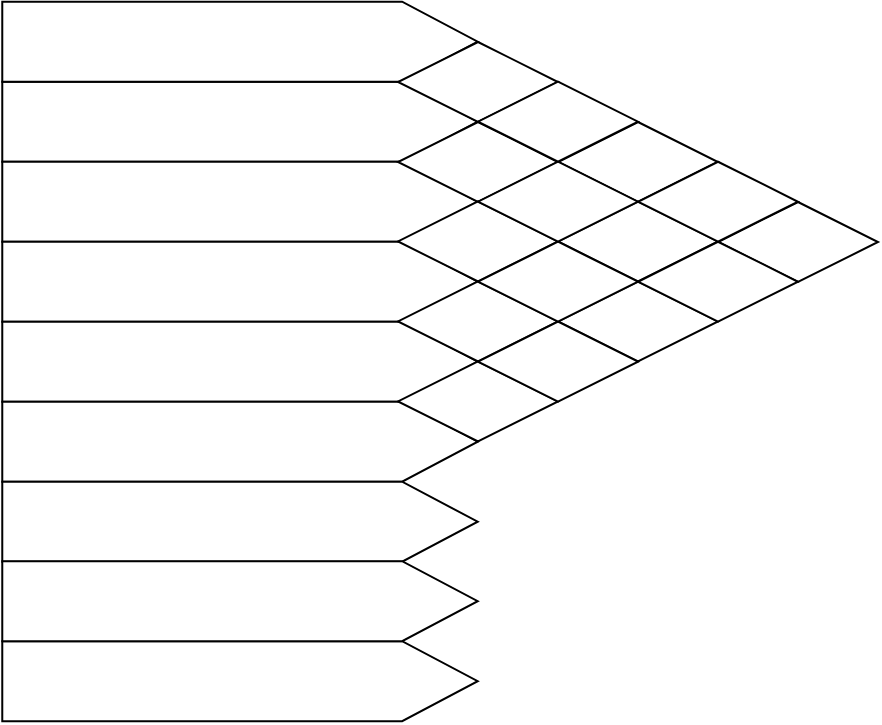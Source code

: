 <mxfile version="15.1.2" type="github">
  <diagram id="y6UDZ2PKM4V4AvefkH3H" name="Page-1">
    <mxGraphModel dx="1447" dy="780" grid="1" gridSize="10" guides="1" tooltips="1" connect="1" arrows="1" fold="1" page="1" pageScale="1" pageWidth="1100" pageHeight="850" math="0" shadow="0">
      <root>
        <mxCell id="0" />
        <mxCell id="1" parent="0" />
        <mxCell id="c62gsvJIpqt3485NFeUb-2" value="" style="shape=offPageConnector;whiteSpace=wrap;html=1;rotation=-90;size=0.159;" parent="1" vertex="1">
          <mxGeometry x="419" y="140" width="40" height="237.73" as="geometry" />
        </mxCell>
        <mxCell id="c62gsvJIpqt3485NFeUb-5" value="" style="shape=offPageConnector;whiteSpace=wrap;html=1;rotation=-90;size=0.159;" parent="1" vertex="1">
          <mxGeometry x="419" y="100" width="40" height="237.73" as="geometry" />
        </mxCell>
        <mxCell id="c62gsvJIpqt3485NFeUb-6" value="" style="shape=offPageConnector;whiteSpace=wrap;html=1;rotation=-90;size=0.159;" parent="1" vertex="1">
          <mxGeometry x="419" y="180" width="40" height="237.73" as="geometry" />
        </mxCell>
        <mxCell id="c62gsvJIpqt3485NFeUb-7" value="" style="shape=offPageConnector;whiteSpace=wrap;html=1;rotation=-90;size=0.159;" parent="1" vertex="1">
          <mxGeometry x="419" y="220" width="40" height="237.73" as="geometry" />
        </mxCell>
        <mxCell id="c62gsvJIpqt3485NFeUb-8" value="" style="shape=offPageConnector;whiteSpace=wrap;html=1;rotation=-90;size=0.159;" parent="1" vertex="1">
          <mxGeometry x="419" y="260" width="40" height="237.73" as="geometry" />
        </mxCell>
        <mxCell id="c62gsvJIpqt3485NFeUb-9" value="" style="shape=offPageConnector;whiteSpace=wrap;html=1;rotation=-90;size=0.159;" parent="1" vertex="1">
          <mxGeometry x="419" y="300" width="40" height="237.73" as="geometry" />
        </mxCell>
        <mxCell id="c62gsvJIpqt3485NFeUb-10" value="" style="rhombus;whiteSpace=wrap;html=1;" parent="1" vertex="1">
          <mxGeometry x="518" y="219" width="80" height="40" as="geometry" />
        </mxCell>
        <mxCell id="c62gsvJIpqt3485NFeUb-11" value="" style="rhombus;whiteSpace=wrap;html=1;" parent="1" vertex="1">
          <mxGeometry x="518" y="259" width="80" height="40" as="geometry" />
        </mxCell>
        <mxCell id="c62gsvJIpqt3485NFeUb-12" value="" style="rhombus;whiteSpace=wrap;html=1;" parent="1" vertex="1">
          <mxGeometry x="518" y="298.73" width="80" height="40" as="geometry" />
        </mxCell>
        <mxCell id="c62gsvJIpqt3485NFeUb-13" value="" style="rhombus;whiteSpace=wrap;html=1;" parent="1" vertex="1">
          <mxGeometry x="518" y="338.73" width="80" height="40" as="geometry" />
        </mxCell>
        <mxCell id="c62gsvJIpqt3485NFeUb-14" value="" style="rhombus;whiteSpace=wrap;html=1;" parent="1" vertex="1">
          <mxGeometry x="518" y="378.73" width="80" height="40" as="geometry" />
        </mxCell>
        <mxCell id="c62gsvJIpqt3485NFeUb-15" value="" style="rhombus;whiteSpace=wrap;html=1;" parent="1" vertex="1">
          <mxGeometry x="598" y="338.73" width="80" height="40" as="geometry" />
        </mxCell>
        <mxCell id="c62gsvJIpqt3485NFeUb-16" value="" style="rhombus;whiteSpace=wrap;html=1;" parent="1" vertex="1">
          <mxGeometry x="598" y="298.73" width="80" height="40" as="geometry" />
        </mxCell>
        <mxCell id="c62gsvJIpqt3485NFeUb-17" value="" style="rhombus;whiteSpace=wrap;html=1;" parent="1" vertex="1">
          <mxGeometry x="598" y="259" width="80" height="40" as="geometry" />
        </mxCell>
        <mxCell id="c62gsvJIpqt3485NFeUb-18" value="" style="rhombus;whiteSpace=wrap;html=1;" parent="1" vertex="1">
          <mxGeometry x="558" y="358.86" width="80" height="40" as="geometry" />
        </mxCell>
        <mxCell id="c62gsvJIpqt3485NFeUb-19" value="" style="rhombus;whiteSpace=wrap;html=1;" parent="1" vertex="1">
          <mxGeometry x="558" y="318.86" width="80" height="40" as="geometry" />
        </mxCell>
        <mxCell id="c62gsvJIpqt3485NFeUb-20" value="" style="rhombus;whiteSpace=wrap;html=1;" parent="1" vertex="1">
          <mxGeometry x="558" y="278.86" width="80" height="40" as="geometry" />
        </mxCell>
        <mxCell id="c62gsvJIpqt3485NFeUb-21" value="" style="rhombus;whiteSpace=wrap;html=1;" parent="1" vertex="1">
          <mxGeometry x="558" y="238.86" width="80" height="40" as="geometry" />
        </mxCell>
        <mxCell id="c62gsvJIpqt3485NFeUb-22" value="" style="rhombus;whiteSpace=wrap;html=1;" parent="1" vertex="1">
          <mxGeometry x="678" y="299" width="80" height="40" as="geometry" />
        </mxCell>
        <mxCell id="c62gsvJIpqt3485NFeUb-23" value="" style="rhombus;whiteSpace=wrap;html=1;" parent="1" vertex="1">
          <mxGeometry x="638" y="318.87" width="80" height="40" as="geometry" />
        </mxCell>
        <mxCell id="c62gsvJIpqt3485NFeUb-24" value="" style="rhombus;whiteSpace=wrap;html=1;" parent="1" vertex="1">
          <mxGeometry x="638" y="278.87" width="80" height="40" as="geometry" />
        </mxCell>
        <mxCell id="U8l5f3V5J46_ff3yLcRB-1" value="" style="shape=offPageConnector;whiteSpace=wrap;html=1;rotation=-90;size=0.159;" vertex="1" parent="1">
          <mxGeometry x="419" y="340" width="40" height="237.73" as="geometry" />
        </mxCell>
        <mxCell id="U8l5f3V5J46_ff3yLcRB-2" value="" style="shape=offPageConnector;whiteSpace=wrap;html=1;rotation=-90;size=0.159;" vertex="1" parent="1">
          <mxGeometry x="419" y="419.73" width="40" height="237.73" as="geometry" />
        </mxCell>
        <mxCell id="U8l5f3V5J46_ff3yLcRB-3" value="" style="shape=offPageConnector;whiteSpace=wrap;html=1;rotation=-90;size=0.159;" vertex="1" parent="1">
          <mxGeometry x="419" y="379.73" width="40" height="237.73" as="geometry" />
        </mxCell>
      </root>
    </mxGraphModel>
  </diagram>
</mxfile>
